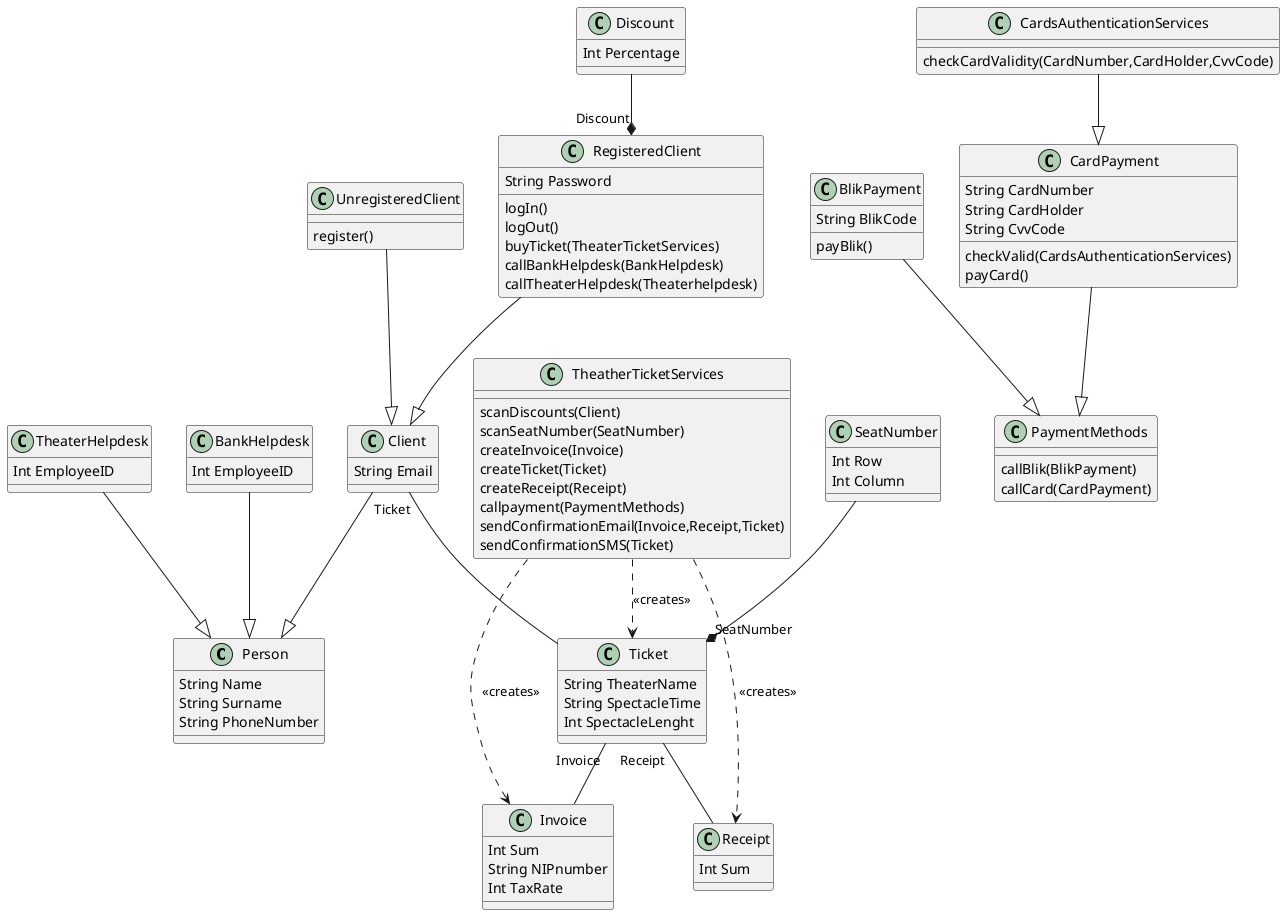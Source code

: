 @startuml usercase 

class Person{
    String Name 
    String Surname
    String PhoneNumber
}

class Client{
    String Email
}
class Discount{
    Int Percentage
}

class UnregisteredClient{
    register()
}

class RegisteredClient{
    String Password
    logIn()
    logOut()
    buyTicket(TheaterTicketServices)
    callBankHelpdesk(BankHelpdesk)
    callTheaterHelpdesk(Theaterhelpdesk)
}

class TheaterHelpdesk{
    Int EmployeeID
}

class BankHelpdesk{
    Int EmployeeID
}
class SeatNumber{
    Int Row
    Int Column
}

class Ticket {
    String TheaterName
    String SpectacleTime
    Int SpectacleLenght
}

class TheatherTicketServices{
    scanDiscounts(Client)
    scanSeatNumber(SeatNumber)
    createInvoice(Invoice)
    createTicket(Ticket)
    createReceipt(Receipt)
    callpayment(PaymentMethods)
    sendConfirmationEmail(Invoice,Receipt,Ticket)
    sendConfirmationSMS(Ticket)  
}

class Receipt{
    Int Sum
}
class Invoice {
    Int Sum
    String NIPnumber
    Int TaxRate
}
class PaymentMethods{
    callBlik(BlikPayment)
    callCard(CardPayment)
}
class BlikPayment{
    String BlikCode
    payBlik()
}

class CardPayment{
    String CardNumber
    String CardHolder
    String CvvCode
    checkValid(CardsAuthenticationServices)
    payCard()
}

class CardsAuthenticationServices{
    checkCardValidity(CardNumber,CardHolder,CvvCode)
}


Client --|> Person
TheaterHelpdesk --|> Person
BankHelpdesk --|> Person
UnregisteredClient --|> Client
RegisteredClient --|> Client
BlikPayment --|> PaymentMethods
CardPayment --|> PaymentMethods
CardsAuthenticationServices --|> CardPayment

SeatNumber --* "SeatNumber" Ticket
Discount --* "Discount" RegisteredClient
Client "Ticket" -- Ticket 
Ticket "Receipt" -- Receipt
Ticket "Invoice" -- Invoice
TheatherTicketServices ..> Ticket : <<creates>>
TheatherTicketServices ..> Receipt : <<creates>>
TheatherTicketServices ..> Invoice : <<creates>>

@enduml

